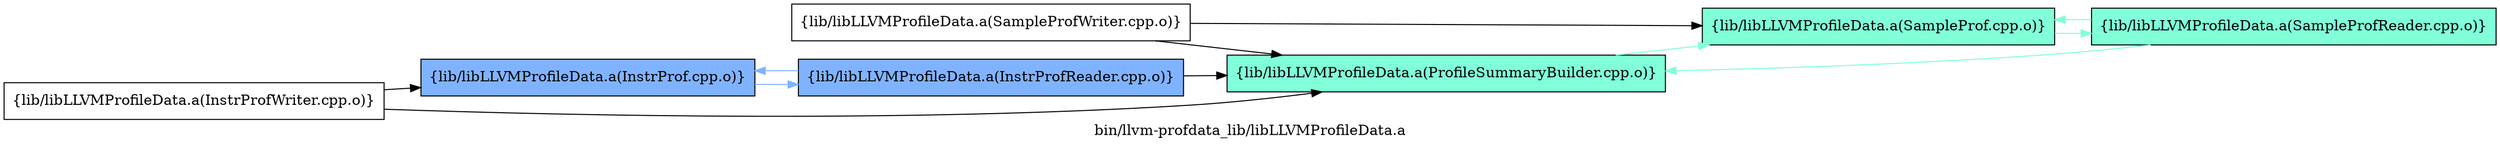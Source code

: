 digraph "bin/llvm-profdata_lib/libLLVMProfileData.a" {
	label="bin/llvm-profdata_lib/libLLVMProfileData.a";
	rankdir=LR;
	{ rank=same; Node0x56430c6c2418;  }
	{ rank=same; Node0x56430c6c3548;  }
	{ rank=same; Node0x56430c6c1248;  }
	{ rank=same; Node0x56430c6c1ec8;  }

	Node0x56430c6c2418 [shape=record,shape=box,group=2,style=filled,fillcolor="0.600000 0.5 1",label="{lib/libLLVMProfileData.a(InstrProf.cpp.o)}"];
	Node0x56430c6c2418 -> Node0x56430c6c3548[color="0.600000 0.5 1"];
	Node0x56430c6c3548 [shape=record,shape=box,group=2,style=filled,fillcolor="0.600000 0.5 1",label="{lib/libLLVMProfileData.a(InstrProfReader.cpp.o)}"];
	Node0x56430c6c3548 -> Node0x56430c6c2418[color="0.600000 0.5 1"];
	Node0x56430c6c3548 -> Node0x56430c6c1248;
	Node0x56430c6c2dc8 [shape=record,shape=box,group=0,label="{lib/libLLVMProfileData.a(InstrProfWriter.cpp.o)}"];
	Node0x56430c6c2dc8 -> Node0x56430c6c2418;
	Node0x56430c6c2dc8 -> Node0x56430c6c1248;
	Node0x56430c6c1248 [shape=record,shape=box,group=1,style=filled,fillcolor="0.450000 0.5 1",label="{lib/libLLVMProfileData.a(ProfileSummaryBuilder.cpp.o)}"];
	Node0x56430c6c1248 -> Node0x56430c6c1ec8[color="0.450000 0.5 1"];
	Node0x56430c6c1ec8 [shape=record,shape=box,group=1,style=filled,fillcolor="0.450000 0.5 1",label="{lib/libLLVMProfileData.a(SampleProf.cpp.o)}"];
	Node0x56430c6c1ec8 -> Node0x56430c6c5348[color="0.450000 0.5 1"];
	Node0x56430c6c5348 [shape=record,shape=box,group=1,style=filled,fillcolor="0.450000 0.5 1",label="{lib/libLLVMProfileData.a(SampleProfReader.cpp.o)}"];
	Node0x56430c6c5348 -> Node0x56430c6c1248[color="0.450000 0.5 1"];
	Node0x56430c6c5348 -> Node0x56430c6c1ec8[color="0.450000 0.5 1"];
	Node0x56430c6c4b78 [shape=record,shape=box,group=0,label="{lib/libLLVMProfileData.a(SampleProfWriter.cpp.o)}"];
	Node0x56430c6c4b78 -> Node0x56430c6c1248;
	Node0x56430c6c4b78 -> Node0x56430c6c1ec8;
}
